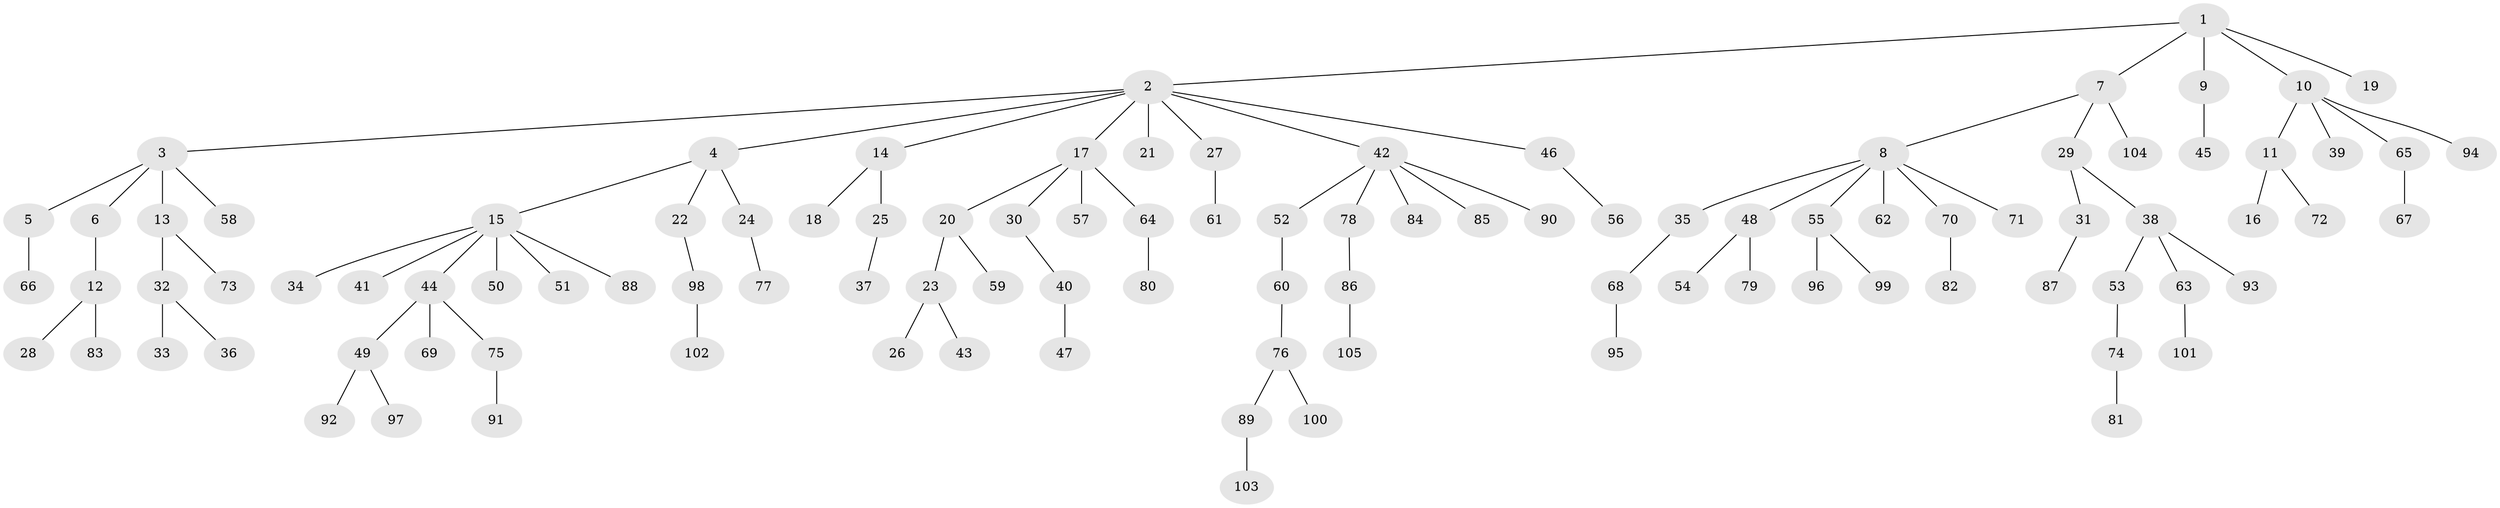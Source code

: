 // Generated by graph-tools (version 1.1) at 2025/11/02/27/25 16:11:26]
// undirected, 105 vertices, 104 edges
graph export_dot {
graph [start="1"]
  node [color=gray90,style=filled];
  1;
  2;
  3;
  4;
  5;
  6;
  7;
  8;
  9;
  10;
  11;
  12;
  13;
  14;
  15;
  16;
  17;
  18;
  19;
  20;
  21;
  22;
  23;
  24;
  25;
  26;
  27;
  28;
  29;
  30;
  31;
  32;
  33;
  34;
  35;
  36;
  37;
  38;
  39;
  40;
  41;
  42;
  43;
  44;
  45;
  46;
  47;
  48;
  49;
  50;
  51;
  52;
  53;
  54;
  55;
  56;
  57;
  58;
  59;
  60;
  61;
  62;
  63;
  64;
  65;
  66;
  67;
  68;
  69;
  70;
  71;
  72;
  73;
  74;
  75;
  76;
  77;
  78;
  79;
  80;
  81;
  82;
  83;
  84;
  85;
  86;
  87;
  88;
  89;
  90;
  91;
  92;
  93;
  94;
  95;
  96;
  97;
  98;
  99;
  100;
  101;
  102;
  103;
  104;
  105;
  1 -- 2;
  1 -- 7;
  1 -- 9;
  1 -- 10;
  1 -- 19;
  2 -- 3;
  2 -- 4;
  2 -- 14;
  2 -- 17;
  2 -- 21;
  2 -- 27;
  2 -- 42;
  2 -- 46;
  3 -- 5;
  3 -- 6;
  3 -- 13;
  3 -- 58;
  4 -- 15;
  4 -- 22;
  4 -- 24;
  5 -- 66;
  6 -- 12;
  7 -- 8;
  7 -- 29;
  7 -- 104;
  8 -- 35;
  8 -- 48;
  8 -- 55;
  8 -- 62;
  8 -- 70;
  8 -- 71;
  9 -- 45;
  10 -- 11;
  10 -- 39;
  10 -- 65;
  10 -- 94;
  11 -- 16;
  11 -- 72;
  12 -- 28;
  12 -- 83;
  13 -- 32;
  13 -- 73;
  14 -- 18;
  14 -- 25;
  15 -- 34;
  15 -- 41;
  15 -- 44;
  15 -- 50;
  15 -- 51;
  15 -- 88;
  17 -- 20;
  17 -- 30;
  17 -- 57;
  17 -- 64;
  20 -- 23;
  20 -- 59;
  22 -- 98;
  23 -- 26;
  23 -- 43;
  24 -- 77;
  25 -- 37;
  27 -- 61;
  29 -- 31;
  29 -- 38;
  30 -- 40;
  31 -- 87;
  32 -- 33;
  32 -- 36;
  35 -- 68;
  38 -- 53;
  38 -- 63;
  38 -- 93;
  40 -- 47;
  42 -- 52;
  42 -- 78;
  42 -- 84;
  42 -- 85;
  42 -- 90;
  44 -- 49;
  44 -- 69;
  44 -- 75;
  46 -- 56;
  48 -- 54;
  48 -- 79;
  49 -- 92;
  49 -- 97;
  52 -- 60;
  53 -- 74;
  55 -- 96;
  55 -- 99;
  60 -- 76;
  63 -- 101;
  64 -- 80;
  65 -- 67;
  68 -- 95;
  70 -- 82;
  74 -- 81;
  75 -- 91;
  76 -- 89;
  76 -- 100;
  78 -- 86;
  86 -- 105;
  89 -- 103;
  98 -- 102;
}
